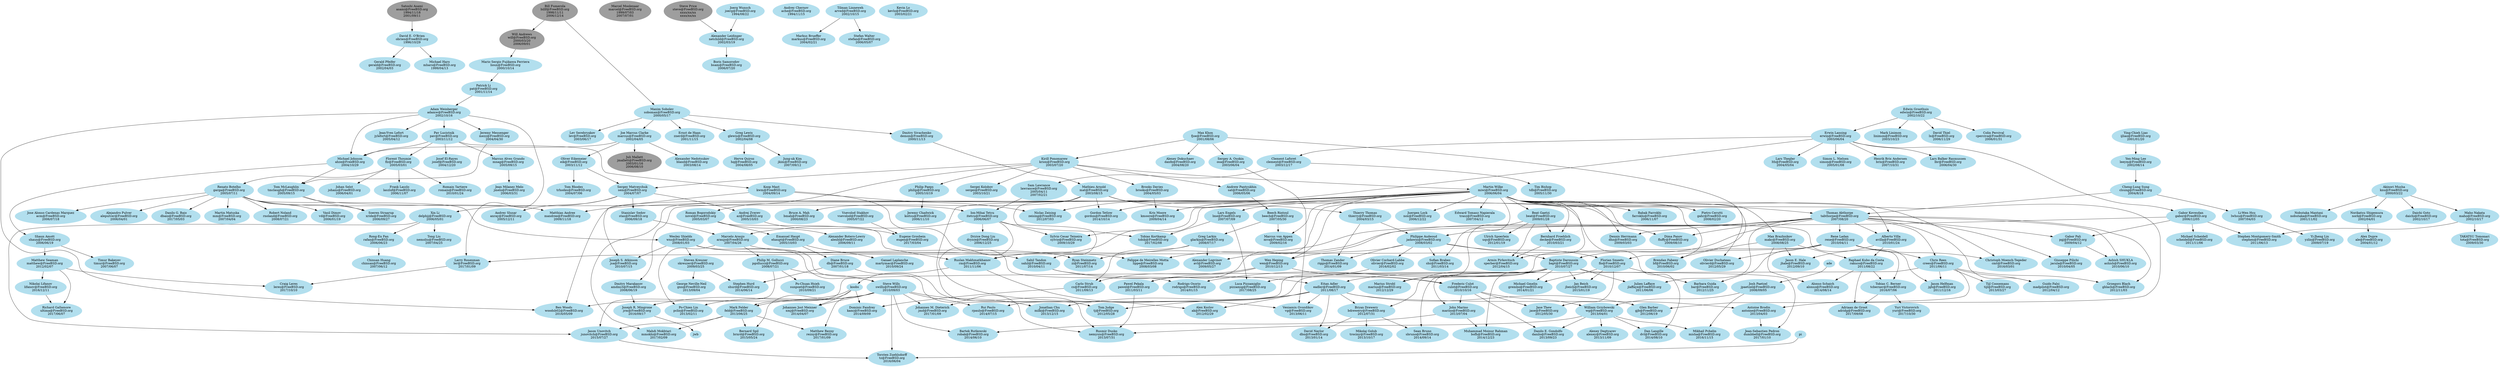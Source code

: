 # $FreeBSD$

# This file is meant to list all FreeBSD ports committers and describe the
# mentor-mentee relationships between them.
# The graphical output can be generated from this file with the following
# command:
# $ dot -T png -o file.png committers-ports.dot
#
# The dot binary is part of the graphics/graphviz port.

digraph ports {

# Node definitions follow this example:
#
#   foo [label="Foo Bar\nfoo@FreeBSD.org\n????/??/??"]
#
# ????/??/?? is the date when the commit bit was obtained, usually the one you
# can find looking at svn logs for the svnadmin/access file.
# Use YYYY/MM/DD format.
#
# For returned commit bits, the node definition will follow this example:
#
#   foo [label="Foo Bar\nfoo@FreeBSD.org\n????/??/??\n????/??/??"]
#
# The first date is the same as for an active committer, the second date is
# the date when the commit bit has been returned. Again, check svn logs.

node [color=grey62, style=filled, bgcolor=black];

# Alumni go here.. Try to keep things sorted.

asami [label="Satoshi Asami\nasami@FreeBSD.org\n1994/11/18\n2001/09/11"]
billf [label="Bill Fumerola\nbillf@FreeBSD.org\n1998/11/11\n2006/12/14"]
jmallett [label="Juli Mallett\njmallett@FreeBSD.org\n2003/01/16\n2006/08/10"]
marcel [label="Marcel Moolenaar\nmarcel@FreeBSD.org\n1999/07/03\n2007/07/01"]
steve [label="Steve Price\nsteve@FreeBSD.org\nxxxx/xx/xx\nxxxx/xx/xx"]
will [label="Will Andrews\nwill@FreeBSD.org\n2000/03/20\n2006/09/01"]

node [color=lightblue2, style=filled, bgcolor=black];

# Current ports committers go here. Try to keep things sorted.

ache [label="Andrey Chernov\nache@FreeBSD.org\n1994/11/15"]
acm [label="Jose Alonso Cardenas Marquez\nacm@FreeBSD.org\n2006/07/18"]
adamw [label="Adam Weinberger\nadamw@FreeBSD.org\n2002/10/16"]
adridg [label="Adriaan de Groot\nadridg@FreeBSD.org\n2017/09/08"]
ahze [label="Michael Johnson\nahze@FreeBSD.org\n2004/10/29"]
ak [label="Alex Kozlov\nak@FreeBSD.org\n2012/02/29"]
ale [label="Alex Dupre\nale@FreeBSD.org\n2004/01/12"]
alepulver [label="Alejandro Pulver\nalepulver@FreeBSD.org\n2006/04/01"]
alexbl [label="Alexander Botero-Lowry\nalexbl@FreeBSD.org\n2006/09/11"]
alexey [label="Alexey Degtyarev\nalexey@FreeBSD.org\n2013/11/09"]
alonso [label="Alonso Schaich\nalonso@FreeBSD.org\n2014/08/14"]
amdmi3 [label="Dmitry Marakasov\namdmi3@FreeBSD.org\n2008/06/19"]
anray [label="Andrey Slusar\nanray@FreeBSD.org\n2005/12/11"]
antoine [label="Antoine Brodin\nantoine@FreeBSD.org\n2013/04/03"]
araujo [label="Marcelo Araujo\naraujo@FreeBSD.org\n2007/04/26"]
arved [label="Tilman Linneweh\narved@FreeBSD.org\n2002/10/15"]
ashish [label="Ashish SHUKLA\nashish@FreeBSD.org\n2010/06/10"]
avilla [label="Alberto Villa\navilla@FreeBSD.org\n2010/01/24"]
avl [label="Alexander Logvinov\navl@FreeBSD.org\n2009/05/27"]
az [label="Andrej Zverev\naz@FreeBSD.org\n2005/10/03"]
bapt [label="Baptiste Daroussin\nbapt@FreeBSD.org\n2010/07/27"]
bar [label="Barbara Guida\nbar@FreeBSD.org\n2012/11/25"]
bdrewery [label="Bryan Drewery\nbdrewery@FreeBSD.org\n2012/07/31"]
beat [label="Beat Gaetzi\nbeat@FreeBSD.org\n2009/01/28"]
beech [label="Beech Rintoul\nbeech@FreeBSD.org\n2007/05/30"]
bf [label="Brendan Fabeny\nbf@FreeBSD.org\n2010/06/02"]
bland [label="Alexander Nedotsukov\nbland@FreeBSD.org\n2003/08/14"]
bmah [label="Bruce A. Mah\nbmah@FreeBSD.org\n2000/08/23"]
bofh [label="Muhammad Moinur Rahman\nbofh@FreeBSD.org\n2014/12/23"]
brnrd [label="Bernard Spil\nbrnrd@FreeBSD.org\n2015/05/24"]
brix [label="Henrik Brix Andersen\nbrix@FreeBSD.org\n2007/10/31"]
brooks [label="Brooks Davies\nbrooks@FreeBSD.org\n2004/05/03"]
bsam [label="Boris Samorodov\nbsam@FreeBSD.org\n2006/07/20"]
chinsan [label="Chinsan Huang\nchinsan@FreeBSD.org\n2007/06/12"]
clement [label="Clement Laforet\nclement@FreeBSD.org\n2003/12/17"]
clsung [label="Cheng-Lung Sung\nclsung@FreeBSD.org\n2004/8/18"]
cmt [label="Christoph Moench-Tegeder\ncmt@FreeBSD.org\n2016/03/01"]
cperciva [label="Colin Percival\ncperciva@FreeBSD.org\n2006/01/31"]
crees [label="Chris Rees\ncrees@FreeBSD.org\n2011/06/11"]
cs [label="Carlo Strub\ncs@FreeBSD.org\n2011/09/13"]
culot [label="Frederic Culot\nculot@FreeBSD.org\n2010/10/16"]
daichi [label="Daichi Goto\ndaichi@FreeBSD.org\n2002/10/17"]
danfe [label="Alexey Dokuchaev\ndanfe@FreeBSD.org\n2004/08/20"]
danilo [label="Danilo E. Gondolfo\ndanilo@FreeBSD.org\n2013/09/23"]
db [label="Diane Bruce\ndb@FreeBSD.org\n2007/01/18"]
dbaio [label="Danilo G. Baio\ndbaio@FreeBSD.org\n2017/05/03"]
dbn [label="David Naylor\ndbn@FreeBSD.org\n2013/01/14"]
decke [label="Bernhard Froehlich\ndecke@FreeBSD.org\n2010/03/21"]
delphij [label="Xin Li\ndelphij@FreeBSD.org\n2006/05/01"]
demon [label="Dmitry Sivachenko\ndemon@FreeBSD.org\n2000/11/13"]
dhn [label="Dennis Herrmann\ndhn@FreeBSD.org\n2009/03/03"]
dryice [label="Dryice Dong Liu\ndryice@FreeBSD.org\n2006/12/25"]
dumbbell [label="Jean-Sebastien Pedron\ndumbbell@FreeBSD.org\n2017/01/10"]
dvl [label="Dan Langille\ndvl@FreeBSD.org\n2014/08/10"]
eadler [label="Eitan Adler\neadler@FreeBSD.org\n2011/08/17"]
edwin [label="Edwin Groothuis\nedwin@FreeBSD.org\n2002/10/22"]
ehaupt [label="Emanuel Haupt\nehaupt@FreeBSD.org\n2005/10/03"]
eik [label="Oliver Eikemeier\neik@FreeBSD.org\n2003/11/12"]
erwin [label="Erwin Lansing\nerwin@FreeBSD.org\n2003/06/04"]
eugen [label="Eugene Grosbein\neugen@FreeBSD.org\n2017/03/04"]
farrokhi [label="Babak Farrokhi\nfarrokhi@FreeBSD.org\n2006/11/07"]
feld [label="Mark Felder\nfeld@FreeBSD.org\n2013/06/25"]
fjoe [label="Max Khon\nfjoe@FreeBSD.org\n2001/08/06"]
flo [label="Florian Smeets\nflo@FreeBSD.org\n2010/12/07"]
fluffy [label="Dima Panov\nfluffy@FreeBSD.org\n2009/08/10"]
flz [label="Florent Thoumie\nflz@FreeBSD.org\n2005/03/01"]
gabor [label="Gabor Kovesdan\ngabor@FreeBSD.org\n2006/12/05"]
gahr [label="Pietro Cerutti\ngahr@FreeBSD.org\n2008/02/20"]
garga [label="Renato Botelho\ngarga@FreeBSD.org\n2005/07/11"]
gblach [label="Grzegorz Blach\ngblach@FreeBSD.org\n2012/11/03"]
gerald [label="Gerald Pfeifer\ngerald@FreeBSD.org\n2002/04/03"]
gjb [label="Glen Barber\ngjb@FreeBSD.org\n2012/06/19"]
glarkin [label="Greg Larkin\nglarkin@FreeBSD.org\n2008/07/17"]
glewis [label="Greg Lewis\nglewis@FreeBSD.org\n2002/04/08"]
gordon [label="Gordon Tetlow\ngordon@FreeBSD.org\n2014/10/14"]
grembo [label="Michael Gmelin\ngrembo@FreeBSD.org\n2014/01/21"]
gnn [label="George Neville-Neil\ngnn@FreeBSD.org\n2013/09/04"]
hq [label="Herve Quiroz\nhq@FreeBSD.org\n2004/08/05"]
ijliao [label="Ying-Chieh Liao\nijliao@FreeBSD.org\n2001/01/20"]
itetcu [label="Ion-Mihai Tetcu\nitetcu@FreeBSD.org\n2006/06/07"]
jacula [label="Giuseppe Pilichi\njacula@FreeBSD.org\n2010/04/05"]
jadawin [label="Philippe Audeoud\njadawin@FreeBSD.org\n2008/03/02"]
jase [label="Jase Thew\njase@FreeBSD.org\n2012/05/30"]
jbeich [label="Jan Beich\njbeich@FreeBSD.org\n2015/01/19"]
jgh [label="Jason Helfman\njgh@FreeBSD.org\n2011/12/16"]
jhale [label="Jason E. Hale\njhale@FreeBSD.org\n2012/09/10"]
jkim [label="Jung-uk Kim\njkim@FreeBSD.org\n2007/09/12"]
jlaffaye [label="Julien Laffaye\njlaffaye@FreeBSD.org\n2011/06/06"]
jmd [label="Johannes M. Dieterich\njmd@FreeBSD.org\n2017/01/09"]
jmelo [label="Jean Milanez Melo\njmelo@FreeBSD.org\n2006/03/31"]
joerg [label="Joerg Wunsch\njoerg@FreeBSD.org\n1994/08/22"]
johans [label="Johan Selst\njohans@FreeBSD.org\n2006/04/01"]
josef [label="Josef El-Rayes\njosef@FreeBSD.org\n2004/12/20"]
jpaetzel [label="Josh Paetzel\njpaetzel@FreeBSD.org\n2008/09/05"]
jrm [label="Joseph R. Mingrone\njrm@FreeBSD.org\n2016/09/17"]
jsa [label="Joseph S. Atkinson\njsa@FreeBSD.org\n2010/07/15"]
junovitch [label="Jason Unovitch\njunovitch@FreeBSD.org\n2015/07/27"]
jylefort [label="Jean-Yves Lefort\njylefort@FreeBSD.org\n2005/04/12"]
kami [label="Dominic Fandrey\nkami@FreeBSD.org\n2014/09/09"]
kevlo [label="Kevin Lo\nkevlo@FreeBSD.org\n2003/02/21"]
kmoore [label="Kris Moore\nkmoore@FreeBSD.org\n2009/04/14"]
knu [label="Akinori Musha\nknu@FreeBSD.org\n2000/03/22"]
koitsu [label="Jeremy Chadwick\nkoitsu@FreeBSD.org\n2006/11/10"]
krion [label="Kirill Ponomarew\nkrion@FreeBSD.org\n2003/07/20"]
kwm [label="Koop Mast\nkwm@FreeBSD.org\n2004/09/14"]
laszlof [label="Frank Laszlo\nlaszlof@FreeBSD.org\n2006/11/07"]
lawrance [label="Sam Lawrance\nlawrance@FreeBSD.org\n2005/04/11\n2007/02/21"]
lbr [label="Lars Balker Rasmussen\nlbr@FreeBSD.org\n2006/04/30"]
leeym [label="Yen-Ming Lee\nleeym@FreeBSD.org\n2002/08/14"]
ler [label="Larry Rosenman\nler@FreeBSD.org\n2017/01/09"]
leres [label="Craig Leres\nleres@FreeBSD.org\n2017/10/10"]
lev [label="Lev Serebryakov\nlev@FreeBSD.org\n2003/06/17"]
lifanov [label="Nikolai Lifanov\nlifanov@FreeBSD.org\n2016/12/11"]
linimon [label="Mark Linimon\nlinimon@FreeBSD.org\n2003/10/23"]
lioux [label="Mario Sergio Fujikawa Ferriera\nlioux@FreeBSD.org\n2000/10/14"]
lippe [label="Felippe de Meirelles Motta\nlippe@FreeBSD.org\n2008/03/08"]
lme [label="Lars Engels\nlme@FreeBSD.org\n2007/07/09"]
lth [label="Lars Thegler\nlth@FreeBSD.org\n2004/05/04"]
lwhsu [label="Li-Wen Hsu\nlwhsu@FreeBSD.org\n2007/04/03"]
lx [label="David Thiel\nlx@FreeBSD.org\n2006/11/29"]
madpilot [label="Guido Falsi\nmadpilot@FreeBSD.org\n2012/04/12"]
maho [label="Maho Nakata\nmaho@FreeBSD.org\n2002/10/17"]
makc [label="Max Brazhnikov\nmakc@FreeBSD.org\n2008/08/25"]
mandree [label="Matthias Andree\nmandree@FreeBSD.org\n2009/11/18"]
marcus [label="Joe Marcus Clarke\nmarcus@FreeBSD.org\n2002/04/05"]
marino [label="John Marino\nmarino@FreeBSD.org\n2013/07/04"]
marius [label="Marius Strobl\nmarius@FreeBSD.org\n2012/12/29"]
markus [label="Markus Brueffer\nmarkus@FreeBSD.org\n2004/02/21"]
martymac [label="Ganael Laplanche\nmartymac@FreeBSD.org\n2010/09/24"]
mat [label="Mathieu Arnold\nmat@FreeBSD.org\n2003/08/15"]
matthew [label="Matthew Seaman\nmatthew@FreeBSD.org\n2012/02/07"]
mezz [label="Jeremy Messenger\nmezz@FreeBSD.org\n2004/04/30"]
mharo [label="Michael Haro\nmharo@FreeBSD.org\n1999/04/13"]
milki [label="Jonathan Chu\nmilki@FreeBSD.org\n2013/12/15"]
misha [label="Mikhail Pchelin\nmisha@FreeBSD.org\n2016/11/15"]
miwi [label="Martin Wilke\nmiwi@FreeBSD.org\n2006/06/04"]
mm [label="Martin Matuska\nmm@FreeBSD.org\n2007/04/04"]
mmokhi [label="Mahdi Mokhtari\nmmokhi@FreeBSD.org\n2017/02/09"]
mnag [label="Marcus Alves Grando\nmnag@FreeBSD.org\n2005/09/15"]
mva [label="Marcus von Appen\nmva@FreeBSD.org\n2009/02/16"]
nemysis [label="Rusmir Dusko\nnemysis@FreeBSD.org\n2013/07/31"]
nemoliu [label="Tong Liu\nnemoliu@FreeBSD.org\n2007/04/25"]
netchild [label="Alexander Leidinger\nnetchild@FreeBSD.org\n2002/03/19"]
nobutaka [label="Nobutaka Mantani\nnobutaka@FreeBSD.org\n2001/11/02"]
nork [label="Norikatsu Shigemura\nnork@FreeBSD.org\n2002/04/01"]
novel [label="Roman Bogorodskiy\nnovel@FreeBSD.org\n2005/03/07"]
nox [label="Juergen Lock\nnox@FreeBSD.org\n2006/12/22"]
obrien [label="David E. O'Brien\nobrien@FreeBSD.org\n1996/10/29"]
olivier [label="Olivier Cochard-Labbe\nolivier@FreeBSD.org\n2016/02/02"]
olivierd [label="Olivier Duchateau\nolivierd@FreeBSD.org\n2012/05/29"]
osa [label="Sergey A. Osokin\nosa@FreeBSD.org\n2003/06/04"]
pat [label="Patrick Li\npat@FreeBSD.org\n2001/11/14"]
pav [label="Pav Lucistnik\npav@FreeBSD.org\n2003/11/12"]
pawel [label="Pawel Pekala\npawel@FreeBSD.org\n2011/03/11"]
pclin [label="Po-Chien Lin\npclin@FreeBSD.org\n2013/02/11"]
pgj [label="Gabor Pali\npgj@FreeBSD.org\n2009/04/12"]
pgollucci [label="Philip M. Gollucci\npgollucci@FreeBSD.org\n2008/07/21"]
philip [label="Philip Paeps\nphilip@FreeBSD.org\n2005/10/19"]
pizzamig [label="Luca Pizzamiglio\npizzamig@FreeBSD.org\n2017/08/25"]
rafan [label="Rong-En Fan\nrafan@FreeBSD.org\n2006/06/23"]
rakuco [label="Raphael Kubo da Costa\nrakuco@FreeBSD.org\n2011/08/22"]
rene [label="Rene Ladan\nrene@FreeBSD.org\n2010/04/11"]
rezny [label="Matthew Rezny\nrezny@FreeBSD.org\n2017/01/09"]
riggs [label="Thomas Zander\nriggs@FreeBSD.org\n2014/01/09"]
rm [label="Ruslan Makhmatkhanov\nrm@FreeBSD.org\n2011/11/06"]
rnoland [label="Robert Noland\nrnoland@FreeBSD.org\n2008/07/21"]
robak [label="Bartek Rutkowski\nrobak@FreeBSD.org\n2014/06/10"]
rodrigo [label="Rodrigo Osorio\nrodrigo@FreeBSD.org\n2014/01/15"]
romain [label="Romain Tartiere\nromain@FreeBSD.org\n2010/01/24"]
rpaulo [label="Rui Paulo\nrpaulo@FreeBSD.org\n2014/07/15"]
sahil [label="Sahil Tandon\nsahil@FreeBSD.org\n2010/04/11"]
sat [label="Andrew Pantyukhin\nsat@FreeBSD.org\n2006/05/06"]
sbruno [label="Sean Bruno\nsbruno@FreeBSD.org\n2014/09/14"]
sbz [label="Sofian Brabez\nsbz@FreeBSD.org\n2011/03/14"]
scheidell [label="Michael Scheidell\nscheidell@FreeBSD.org\n2011/11/06"]
sem [label="Sergey Matveychuk\nsem@FreeBSD.org\n2004/07/07"]
sergei [label="Sergei Kolobov\nsergei@FreeBSD.org\n2003/10/21"]
shaun [label="Shaun Amott\nshaun@FreeBSD.org\n2006/06/19"]
shurd [label="Stephen Hurd\nshurd@FreeBSD.org\n2014/06/14"]
simon [label="Simon L. Nielsen\nsimon@FreeBSD.org\n2005/01/08"]
skreuzer [label="Steven Kreuzer\nskreuzer@FreeBSD.org\n2009/03/25"]
sobomax[label="Maxim Sobolev\nsobomax@FreeBSD.org\n2000/05/17"]
sperber[label="Armin Pirkovitsch\nsperber@FreeBSD.org\n2012/04/15"]
stas [label="Stanislav Sedov\nstas@FreeBSD.org\n2006/09/18"]
stefan [label="Stefan Walter\nstefan@FreeBSD.org\n2006/05/07"]
stephen [label="Stephen Montgomery-Smith\nstephen@FreeBSD.org\n2011/06/13"]
sunpoet [label="Po-Chuan Hsieh\nsunpoet@FreeBSD.org\n2010/09/21"]
swills [label="Steve Wills\nswills@FreeBSD.org\n2010/09/03"]
sylvio [label="Sylvio Cesar Teixeira\nsylvio@FreeBSD.org\n2009/10/29"]
tabthorpe [label="Thomas Abthorpe\ntabthorpe@FreeBSD.org\n2007/08/20"]
tcberner [label="Tobias C. Berner\ntcberner@FreeBSD.org\n2016/07/06"]
tdb [label="Tim Bishop\ntdb@FreeBSD.org\n2005/11/30"]
thierry [label="Thierry Thomas\nthierry@FreeBSD.org\n2004/03/15"]
tijl [label="Tijl Coosemans\ntijl@FreeBSD.org\n2013/03/27"]
timur [label="Timur Bakeyev\ntimur@FreeBSD.org\n2007/06/07"]
tj [label="Tom Judge\ntj@FreeBSD.org\n2012/05/28"]
tmclaugh [label="Tom McLaughlin\ntmclaugh@FreeBSD.org\n2005/09/15"]
tobik [label="Tobias Kortkamp\ntobik@FreeBSD.org\n2017/02/08"]
tota [label="TAKATSU Tomonari\ntota@FreeBSD.org\n2009/03/30"]
trasz [label="Edward Tomasz Napierala\ntrasz@FreeBSD.org\n2007/04/12"]
trhodes [label="Tom Rhodes\ntrhodes@FreeBSD.org\n2004/07/06"]
trociny [label="Mikolaj Golub\ntrociny@FreeBSD.org\n2013/10/17"]
tz [label="Torsten Zuehlsdorff\ntz@FreeBSD.org\n2016/06/04"]
ultima [label="Richard Gallamore\nultima@FreeBSD.org\n2017/06/07"]
uqs [label="Ulrich Spoerlein\nuqs@FreeBSD.org\n2012/01/19"]
vd [label="Vasil Dimov\nvd@FreeBSD.org\n2006/01/19"]
vg [label="Veniamin Gvozdikov\nvg@FreeBSD.org\n2013/06/11"]
vsevolod [label="Vsevolod Stakhov\nvsevolod@FreeBSD.org\n2005/07/22"]
wen [label="Wen Heping\nwen@FreeBSD.org\n2010/12/13"]
wg [label="William Grzybowski\nwg@FreeBSD.org\n2013/04/01"]
woodsb02 [label="Ben Woods\nwoodsb02@FreeBSD.org\n2016/05/09"]
wxs [label="Wesley Shields\nwxs@FreeBSD.org\n2008/01/03"]
xmj [label="Johannes Jost Meixner\nxmj@FreeBSD.org\n2014/04/07"]
xride [label="Soeren Straarup\nxride@FreeBSD.org\n2006/09/27"]
yuri [label="Yuri Victorovich\nyuri@FreeBSD.org\n2017/10/30"]
yzlin [label="Yi-Jheng Lin\nyzlin@FreeBSD.org\n2009/07/19"]
zeising [label="Niclas Zeising\nzeising@FreeBSD.org\n2012/07/03"]
zi [label="Ryan Steinmetz\nzi@FreeBSD.org\n2011/07/14"]
znerd [label="Ernst de Haan\nznerd@FreeBSD.org\n2001/11/15"]

# Here are the mentor/mentee relationships.
# Group together all the mentees for a particular mentor.
# Keep the list sorted by mentor login.

adamw -> ahze
adamw -> jylefort
adamw -> ler
adamw -> mezz
adamw -> pav
adamw -> woodsb02

ade -> jpaetzel

ahze -> shaun
ahze -> tmclaugh

amdmi3 -> jrm

antoine -> dumbbell

araujo -> lippe
araujo -> pclin
araujo -> pgollucci

arved -> markus
arved -> stefan

asami -> obrien

avilla -> jhale
avilla -> rakuco

az -> eugen

bdrewery -> dbn
bdrewery -> sbruno
bdrewery -> trociny

bapt -> bdrewery
bapt -> bofh
bapt -> dumbbell
bapt -> eadler
bapt -> grembo
bapt -> jbeich
bapt -> jlaffaye
bapt -> marius
bapt -> marino
bapt -> rodrigo
bapt -> rpaulo
bapt -> sbruno

beat -> decke
beat -> marius
beat -> sperber
beat -> uqs

beech -> glarkin
beech -> mva

billf -> sobomax
billf -> will

brooks -> kmoore

clement -> tdb
clement -> lawrance

clsung -> lwhsu
clsung -> tabthorpe

crees -> feld
crees -> gjb
crees -> jgh
crees -> madpilot
crees -> gblach
crees -> tijl

cs -> kami

culot -> danilo
culot -> jase
culot -> marino
culot -> wg

db -> tj
db -> shurd

decke -> sperber

delphij -> junovitch
delphij -> nemoliu
delphij -> rafan

demon -> mat

eadler -> ak
eadler -> antoine
eadler -> dbn
eadler -> bdrewery
eadler -> gjb
eadler -> milki
eadler -> tj
eadler -> vg

edwin -> cperciva
edwin -> erwin
edwin -> linimon
edwin -> lx

ehaupt -> db
ehaupt -> martymac

eik -> sem
eik -> trhodes

erwin -> brix
erwin -> clement
erwin -> gabor
erwin -> gordon
erwin -> lbr
erwin -> lth
erwin -> simon

feld -> brnrd
feld -> junovitch
feld -> mmokhi
feld -> rezny

fjoe -> danfe
fjoe -> flo
fjoe -> krion
fjoe -> osa

flo -> bar
flo -> jase
flo -> jbeich
flo -> grembo

flz -> garga
flz -> johans
flz -> laszlof
flz -> romain

jpaetzel -> misha
jpaetzel -> wg

gabor -> lippe
gabor -> pgj
gabor -> stephen
gabor -> scheidell

garga -> acm
garga -> alepulver
garga -> dbaio
garga -> mandree
garga -> mm
garga -> rnoland
garga -> vd
garga -> wxs
garga -> xride

glarkin -> avl
glarkin -> cs
glarkin -> rm

glewis -> hq
glewis -> jkim

ijliao -> leeym

itetcu -> ak
itetcu -> araujo
itetcu -> dryice
itetcu -> sahil
itetcu -> sylvio

jadawin -> bapt
jadawin -> flo
jadawin -> olivier
jadawin -> riggs
jadawin -> sbz
jadawin -> wen

joerg -> netchild

jrm -> jwb

junovitch -> tz

knu -> daichi
knu -> maho
knu -> nobutaka
knu -> nork

koobs -> brnrd
koobs -> kami
koobs -> woodsb02
koobs -> xmj

krion -> brooks
krion -> miwi
krion -> novel
krion -> philip
krion -> sat
krion -> sem
krion -> sergei

kwm -> jsa
kwm -> rodrigo
kwm -> zeising

lawrance -> itetcu

leeym -> clsung

ler -> leres

lifanov -> ultima

lioux -> pat

lme -> pizzamig
lme -> tobik

lwhsu -> yzlin

maho -> stephen
maho -> tota

marcus -> ahze
marcus -> bland
marcus -> eik
marcus -> jmallett

marino -> bofh
marino -> robak

makc -> alonso
makc -> bf
makc -> jhale
makc -> rakuco

mat -> bmah
mat -> dvl
mat -> gordon
mat -> mmokhi
mat -> tcberner
mat -> thierry
mat -> tobik
mat -> woodsb02

matthew -> leres
matthew -> lifanov
matthew -> ultima

mezz -> tmclaugh

miwi -> amdmi3
miwi -> antoine
miwi -> avilla
miwi -> beat
miwi -> bf
miwi -> cmt
miwi -> decke
miwi -> dhn
miwi -> farrokhi
miwi -> fluffy
miwi -> gahr
miwi -> kmoore
miwi -> lme
miwi -> makc
miwi -> mandree
miwi -> mva
miwi -> nemysis
miwi -> nox
miwi -> olivierd
miwi -> pawel
miwi -> rm
miwi -> sbz
miwi -> sperber
miwi -> sylvio
miwi -> tabthorpe
miwi -> trasz
miwi -> wen
miwi -> zeising

mnag -> jmelo

netchild -> bsam

nork -> ale

novel -> alexbl
novel -> ehaupt
novel -> rm

obrien -> mharo
obrien -> gerald

olivier -> pizzamig

osa -> vg

pat -> adamw

pav -> ahze
pav -> flz
pav -> josef
pav -> kwm
pav -> mnag

pawel -> nemysis

pgj -> ashish
pgj -> jacula

pgollucci -> junovitch
pgollucci -> sunpoet
pgollucci -> swills

philip -> koitsu

pi -> tz

rafan -> chinsan

rakuco -> adridg
rakuco -> alonso
rakuco -> tcberner

rene -> bar
rene -> cmt
rene -> crees
rene -> jgh
rene -> jmd
rene -> ler
rene -> olivierd

rm -> koobs
rm -> vg

sahil -> culot
sahil -> eadler

sat -> beech

sem -> az
sem -> anray
sem -> delphij
sem -> stas

shaun -> timur
shaun -> matthew

skreuzer -> gnn
skreuzer -> shurd

sobomax -> demon
sobomax -> glewis
sobomax -> lev
sobomax -> marcus
sobomax -> znerd

stas -> araujo

steve -> netchild

swills -> feld
swills -> jmd
swills -> jrm
swills -> milki
swills -> pclin
swills -> rezny
swills -> robak
swills -> rpaulo
swills -> tz
swills -> xmj

tabthorpe -> ashish
tabthorpe -> avilla
tabthorpe -> avl
tabthorpe -> bapt
tabthorpe -> crees
tabthorpe -> dhn
tabthorpe -> fluffy
tabthorpe -> jacula
tabthorpe -> jadawin
tabthorpe -> jlaffaye
tabthorpe -> madpilot
tabthorpe -> pgj
tabthorpe -> rene
tabthorpe -> zi
tabthorpe -> gblach

tcberner -> adridg
tcberner -> yuri

thierry -> jadawin
thierry -> riggs

tmclaugh -> itetcu
tmclaugh -> xride

vsevolod -> eugen

wen -> cs
wen -> culot
wen -> pawel

wg -> alexey
wg -> danilo
wg -> dvl
wg -> misha
wg -> nemysis

will -> lioux

wxs -> jsa
wxs -> nemysis
wxs -> sahil
wxs -> skreuzer
wxs -> swills
wxs -> zi

}
